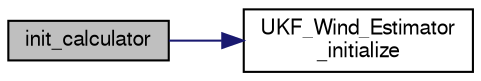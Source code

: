 digraph "init_calculator"
{
  edge [fontname="FreeSans",fontsize="10",labelfontname="FreeSans",labelfontsize="10"];
  node [fontname="FreeSans",fontsize="10",shape=record];
  rankdir="LR";
  Node1 [label="init_calculator",height=0.2,width=0.4,color="black", fillcolor="grey75", style="filled", fontcolor="black"];
  Node1 -> Node2 [color="midnightblue",fontsize="10",style="solid",fontname="FreeSans"];
  Node2 [label="UKF_Wind_Estimator\l_initialize",height=0.2,width=0.4,color="black", fillcolor="white", style="filled",URL="$UKF__Wind__Estimator_8c.html#a9f980617834e11ccd21d8799b9a54033"];
}
